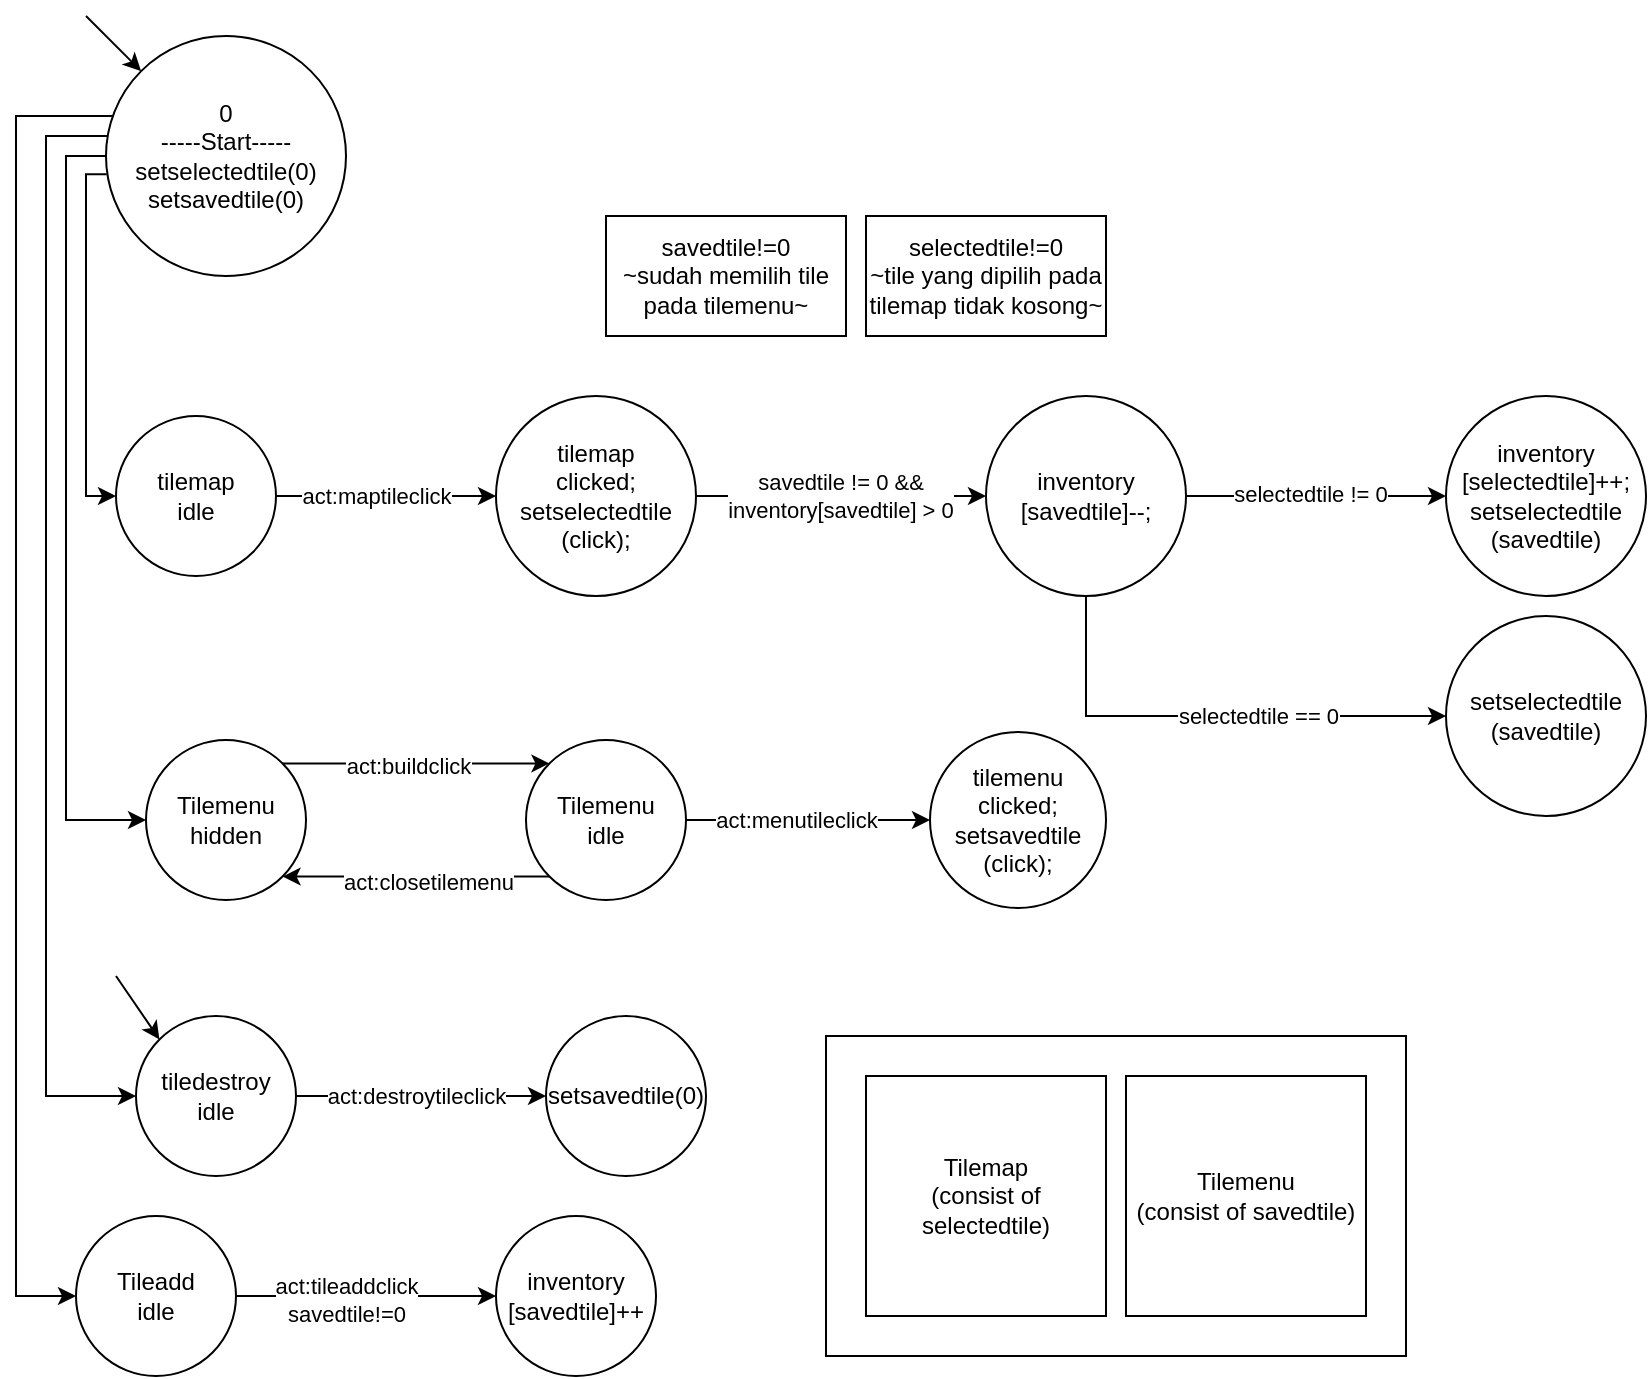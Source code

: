 <mxfile version="24.5.5" type="github">
  <diagram name="Page-1" id="B2VvSjPYqP0Dd8WSLtDL">
    <mxGraphModel dx="2284" dy="738" grid="1" gridSize="10" guides="1" tooltips="1" connect="1" arrows="1" fold="1" page="1" pageScale="1" pageWidth="850" pageHeight="1100" math="0" shadow="0">
      <root>
        <mxCell id="0" />
        <mxCell id="1" parent="0" />
        <mxCell id="H23mw5haXismM71pRZtm-64" style="edgeStyle=orthogonalEdgeStyle;rounded=0;orthogonalLoop=1;jettySize=auto;html=1;entryX=0;entryY=0.5;entryDx=0;entryDy=0;exitX=0.003;exitY=0.576;exitDx=0;exitDy=0;exitPerimeter=0;" edge="1" parent="1" source="H23mw5haXismM71pRZtm-1" target="H23mw5haXismM71pRZtm-12">
          <mxGeometry relative="1" as="geometry">
            <Array as="points">
              <mxPoint x="-795" y="159" />
              <mxPoint x="-795" y="320" />
            </Array>
          </mxGeometry>
        </mxCell>
        <mxCell id="H23mw5haXismM71pRZtm-65" style="edgeStyle=orthogonalEdgeStyle;rounded=0;orthogonalLoop=1;jettySize=auto;html=1;entryX=0;entryY=0.5;entryDx=0;entryDy=0;exitX=0;exitY=0.5;exitDx=0;exitDy=0;" edge="1" parent="1" source="H23mw5haXismM71pRZtm-1" target="H23mw5haXismM71pRZtm-38">
          <mxGeometry relative="1" as="geometry">
            <Array as="points">
              <mxPoint x="-805" y="150" />
              <mxPoint x="-805" y="482" />
            </Array>
          </mxGeometry>
        </mxCell>
        <mxCell id="H23mw5haXismM71pRZtm-67" style="edgeStyle=orthogonalEdgeStyle;rounded=0;orthogonalLoop=1;jettySize=auto;html=1;entryX=0;entryY=0.5;entryDx=0;entryDy=0;" edge="1" parent="1" source="H23mw5haXismM71pRZtm-1" target="H23mw5haXismM71pRZtm-58">
          <mxGeometry relative="1" as="geometry">
            <Array as="points">
              <mxPoint x="-815" y="140" />
              <mxPoint x="-815" y="620" />
            </Array>
          </mxGeometry>
        </mxCell>
        <mxCell id="H23mw5haXismM71pRZtm-69" style="edgeStyle=orthogonalEdgeStyle;rounded=0;orthogonalLoop=1;jettySize=auto;html=1;" edge="1" parent="1" source="H23mw5haXismM71pRZtm-1" target="H23mw5haXismM71pRZtm-70">
          <mxGeometry relative="1" as="geometry">
            <mxPoint x="-780" y="740" as="targetPoint" />
            <Array as="points">
              <mxPoint x="-830" y="130" />
              <mxPoint x="-830" y="720" />
            </Array>
          </mxGeometry>
        </mxCell>
        <mxCell id="H23mw5haXismM71pRZtm-1" value="&lt;div&gt;0&lt;/div&gt;-----Start-----&lt;div&gt;setselectedtile(0)&lt;/div&gt;&lt;div&gt;setsavedtile(0)&lt;/div&gt;" style="ellipse;whiteSpace=wrap;html=1;aspect=fixed;" vertex="1" parent="1">
          <mxGeometry x="-785" y="90" width="120" height="120" as="geometry" />
        </mxCell>
        <mxCell id="H23mw5haXismM71pRZtm-14" style="edgeStyle=orthogonalEdgeStyle;rounded=0;orthogonalLoop=1;jettySize=auto;html=1;entryX=0;entryY=0.5;entryDx=0;entryDy=0;" edge="1" parent="1" source="H23mw5haXismM71pRZtm-12" target="H23mw5haXismM71pRZtm-13">
          <mxGeometry relative="1" as="geometry" />
        </mxCell>
        <mxCell id="H23mw5haXismM71pRZtm-15" value="act:maptileclick" style="edgeLabel;html=1;align=center;verticalAlign=middle;resizable=0;points=[];" vertex="1" connectable="0" parent="H23mw5haXismM71pRZtm-14">
          <mxGeometry x="-0.097" y="1" relative="1" as="geometry">
            <mxPoint y="1" as="offset" />
          </mxGeometry>
        </mxCell>
        <mxCell id="H23mw5haXismM71pRZtm-12" value="tilemap&lt;br&gt;idle" style="ellipse;whiteSpace=wrap;html=1;aspect=fixed;" vertex="1" parent="1">
          <mxGeometry x="-780" y="280" width="80" height="80" as="geometry" />
        </mxCell>
        <mxCell id="H23mw5haXismM71pRZtm-26" style="edgeStyle=orthogonalEdgeStyle;rounded=0;orthogonalLoop=1;jettySize=auto;html=1;exitX=1;exitY=0.5;exitDx=0;exitDy=0;" edge="1" parent="1" source="H23mw5haXismM71pRZtm-13" target="H23mw5haXismM71pRZtm-25">
          <mxGeometry relative="1" as="geometry" />
        </mxCell>
        <mxCell id="H23mw5haXismM71pRZtm-27" value="savedtile != 0 &amp;amp;&amp;amp;&lt;br&gt;inventory[savedtile] &amp;gt; 0" style="edgeLabel;html=1;align=center;verticalAlign=middle;resizable=0;points=[];" vertex="1" connectable="0" parent="H23mw5haXismM71pRZtm-26">
          <mxGeometry x="-0.137" y="-1" relative="1" as="geometry">
            <mxPoint x="9" y="-1" as="offset" />
          </mxGeometry>
        </mxCell>
        <mxCell id="H23mw5haXismM71pRZtm-13" value="tilemap&lt;br&gt;clicked;&lt;br&gt;setselectedtile&lt;br&gt;(click);" style="ellipse;whiteSpace=wrap;html=1;aspect=fixed;" vertex="1" parent="1">
          <mxGeometry x="-590" y="270" width="100" height="100" as="geometry" />
        </mxCell>
        <mxCell id="H23mw5haXismM71pRZtm-24" value="" style="rounded=0;whiteSpace=wrap;html=1;" vertex="1" parent="1">
          <mxGeometry x="-425" y="590" width="290" height="160" as="geometry" />
        </mxCell>
        <mxCell id="H23mw5haXismM71pRZtm-22" value="Tilemap&lt;br&gt;(consist of selectedtile)" style="whiteSpace=wrap;html=1;aspect=fixed;" vertex="1" parent="1">
          <mxGeometry x="-405" y="610" width="120" height="120" as="geometry" />
        </mxCell>
        <mxCell id="H23mw5haXismM71pRZtm-23" value="Tilemenu&lt;br&gt;(consist of savedtile)" style="whiteSpace=wrap;html=1;aspect=fixed;" vertex="1" parent="1">
          <mxGeometry x="-275" y="610" width="120" height="120" as="geometry" />
        </mxCell>
        <mxCell id="H23mw5haXismM71pRZtm-52" style="edgeStyle=orthogonalEdgeStyle;rounded=0;orthogonalLoop=1;jettySize=auto;html=1;" edge="1" parent="1" source="H23mw5haXismM71pRZtm-25" target="H23mw5haXismM71pRZtm-51">
          <mxGeometry relative="1" as="geometry" />
        </mxCell>
        <mxCell id="H23mw5haXismM71pRZtm-53" value="selectedtile != 0" style="edgeLabel;html=1;align=center;verticalAlign=middle;resizable=0;points=[];" vertex="1" connectable="0" parent="H23mw5haXismM71pRZtm-52">
          <mxGeometry x="-0.046" y="1" relative="1" as="geometry">
            <mxPoint as="offset" />
          </mxGeometry>
        </mxCell>
        <mxCell id="H23mw5haXismM71pRZtm-55" style="edgeStyle=orthogonalEdgeStyle;rounded=0;orthogonalLoop=1;jettySize=auto;html=1;entryX=0;entryY=0.5;entryDx=0;entryDy=0;" edge="1" parent="1" source="H23mw5haXismM71pRZtm-25" target="H23mw5haXismM71pRZtm-54">
          <mxGeometry relative="1" as="geometry">
            <Array as="points">
              <mxPoint x="-295" y="430" />
            </Array>
          </mxGeometry>
        </mxCell>
        <mxCell id="H23mw5haXismM71pRZtm-56" value="selectedtile == 0" style="edgeLabel;html=1;align=center;verticalAlign=middle;resizable=0;points=[];" vertex="1" connectable="0" parent="H23mw5haXismM71pRZtm-55">
          <mxGeometry x="0.215" relative="1" as="geometry">
            <mxPoint as="offset" />
          </mxGeometry>
        </mxCell>
        <mxCell id="H23mw5haXismM71pRZtm-25" value="&lt;div&gt;inventory&lt;br&gt;[savedtile]--;&lt;/div&gt;" style="ellipse;whiteSpace=wrap;html=1;aspect=fixed;" vertex="1" parent="1">
          <mxGeometry x="-345" y="270" width="100" height="100" as="geometry" />
        </mxCell>
        <mxCell id="H23mw5haXismM71pRZtm-29" value="" style="endArrow=classic;html=1;rounded=0;entryX=0;entryY=0;entryDx=0;entryDy=0;" edge="1" parent="1" target="H23mw5haXismM71pRZtm-1">
          <mxGeometry width="50" height="50" relative="1" as="geometry">
            <mxPoint x="-795" y="80" as="sourcePoint" />
            <mxPoint x="-773" y="102" as="targetPoint" />
          </mxGeometry>
        </mxCell>
        <mxCell id="H23mw5haXismM71pRZtm-30" style="edgeStyle=orthogonalEdgeStyle;rounded=0;orthogonalLoop=1;jettySize=auto;html=1;entryX=0;entryY=0.5;entryDx=0;entryDy=0;exitX=1;exitY=0.5;exitDx=0;exitDy=0;" edge="1" parent="1" source="H23mw5haXismM71pRZtm-39" target="H23mw5haXismM71pRZtm-35">
          <mxGeometry relative="1" as="geometry">
            <mxPoint x="-359.5" y="550" as="sourcePoint" />
          </mxGeometry>
        </mxCell>
        <mxCell id="H23mw5haXismM71pRZtm-31" value="act:menutileclick" style="edgeLabel;html=1;align=center;verticalAlign=middle;resizable=0;points=[];" vertex="1" connectable="0" parent="H23mw5haXismM71pRZtm-30">
          <mxGeometry x="-0.097" y="1" relative="1" as="geometry">
            <mxPoint y="1" as="offset" />
          </mxGeometry>
        </mxCell>
        <mxCell id="H23mw5haXismM71pRZtm-35" value="tilemenu&lt;br&gt;clicked;&lt;br&gt;setsavedtile&lt;br&gt;(click);" style="ellipse;whiteSpace=wrap;html=1;aspect=fixed;" vertex="1" parent="1">
          <mxGeometry x="-373" y="438" width="88" height="88" as="geometry" />
        </mxCell>
        <mxCell id="H23mw5haXismM71pRZtm-40" value="" style="edgeStyle=orthogonalEdgeStyle;rounded=0;orthogonalLoop=1;jettySize=auto;html=1;exitX=1;exitY=0;exitDx=0;exitDy=0;entryX=0;entryY=0;entryDx=0;entryDy=0;" edge="1" parent="1" source="H23mw5haXismM71pRZtm-38" target="H23mw5haXismM71pRZtm-39">
          <mxGeometry relative="1" as="geometry" />
        </mxCell>
        <mxCell id="H23mw5haXismM71pRZtm-41" value="act:buildclick" style="edgeLabel;html=1;align=center;verticalAlign=middle;resizable=0;points=[];" vertex="1" connectable="0" parent="H23mw5haXismM71pRZtm-40">
          <mxGeometry x="-0.07" y="-1" relative="1" as="geometry">
            <mxPoint as="offset" />
          </mxGeometry>
        </mxCell>
        <mxCell id="H23mw5haXismM71pRZtm-38" value="Tilemenu&lt;br&gt;hidden" style="ellipse;whiteSpace=wrap;html=1;aspect=fixed;" vertex="1" parent="1">
          <mxGeometry x="-765" y="442" width="80" height="80" as="geometry" />
        </mxCell>
        <mxCell id="H23mw5haXismM71pRZtm-44" style="edgeStyle=orthogonalEdgeStyle;rounded=0;orthogonalLoop=1;jettySize=auto;html=1;entryX=1;entryY=1;entryDx=0;entryDy=0;exitX=0;exitY=1;exitDx=0;exitDy=0;" edge="1" parent="1" source="H23mw5haXismM71pRZtm-39" target="H23mw5haXismM71pRZtm-38">
          <mxGeometry relative="1" as="geometry" />
        </mxCell>
        <mxCell id="H23mw5haXismM71pRZtm-45" value="act:closetilemenu" style="edgeLabel;html=1;align=center;verticalAlign=middle;resizable=0;points=[];" vertex="1" connectable="0" parent="H23mw5haXismM71pRZtm-44">
          <mxGeometry x="0.215" y="2" relative="1" as="geometry">
            <mxPoint x="20" as="offset" />
          </mxGeometry>
        </mxCell>
        <mxCell id="H23mw5haXismM71pRZtm-39" value="Tilemenu&lt;br&gt;idle" style="ellipse;whiteSpace=wrap;html=1;aspect=fixed;" vertex="1" parent="1">
          <mxGeometry x="-575" y="442" width="80" height="80" as="geometry" />
        </mxCell>
        <mxCell id="H23mw5haXismM71pRZtm-48" value="savedtile!=0&lt;br&gt;~sudah memilih tile pada tilemenu~" style="rounded=0;whiteSpace=wrap;html=1;" vertex="1" parent="1">
          <mxGeometry x="-535" y="180" width="120" height="60" as="geometry" />
        </mxCell>
        <mxCell id="H23mw5haXismM71pRZtm-49" value="selectedtile!=0&lt;br&gt;~tile yang dipilih pada tilemap tidak kosong~" style="rounded=0;whiteSpace=wrap;html=1;" vertex="1" parent="1">
          <mxGeometry x="-405" y="180" width="120" height="60" as="geometry" />
        </mxCell>
        <mxCell id="H23mw5haXismM71pRZtm-51" value="&lt;div&gt;&lt;div&gt;inventory&lt;/div&gt;&lt;div&gt;[selectedtile]++;&lt;br&gt;setselectedtile&lt;br&gt;(savedtile)&lt;br&gt;&lt;/div&gt;&lt;/div&gt;" style="ellipse;whiteSpace=wrap;html=1;aspect=fixed;" vertex="1" parent="1">
          <mxGeometry x="-115" y="270" width="100" height="100" as="geometry" />
        </mxCell>
        <mxCell id="H23mw5haXismM71pRZtm-54" value="&lt;div&gt;&lt;div&gt;&lt;span style=&quot;background-color: initial;&quot;&gt;setselectedtile&lt;/span&gt;&lt;br&gt;&lt;/div&gt;&lt;div&gt;(savedtile)&lt;br&gt;&lt;/div&gt;&lt;/div&gt;" style="ellipse;whiteSpace=wrap;html=1;aspect=fixed;" vertex="1" parent="1">
          <mxGeometry x="-115" y="380" width="100" height="100" as="geometry" />
        </mxCell>
        <mxCell id="H23mw5haXismM71pRZtm-61" value="" style="edgeStyle=orthogonalEdgeStyle;rounded=0;orthogonalLoop=1;jettySize=auto;html=1;" edge="1" parent="1" source="H23mw5haXismM71pRZtm-58" target="H23mw5haXismM71pRZtm-60">
          <mxGeometry relative="1" as="geometry" />
        </mxCell>
        <mxCell id="H23mw5haXismM71pRZtm-62" value="act:destroytileclick" style="edgeLabel;html=1;align=center;verticalAlign=middle;resizable=0;points=[];" vertex="1" connectable="0" parent="H23mw5haXismM71pRZtm-61">
          <mxGeometry x="-0.573" y="1" relative="1" as="geometry">
            <mxPoint x="33" y="1" as="offset" />
          </mxGeometry>
        </mxCell>
        <mxCell id="H23mw5haXismM71pRZtm-58" value="tiledestroy&lt;div&gt;idle&lt;/div&gt;" style="ellipse;whiteSpace=wrap;html=1;aspect=fixed;" vertex="1" parent="1">
          <mxGeometry x="-770" y="580" width="80" height="80" as="geometry" />
        </mxCell>
        <mxCell id="H23mw5haXismM71pRZtm-59" value="" style="endArrow=classic;html=1;rounded=0;entryX=0;entryY=0;entryDx=0;entryDy=0;" edge="1" parent="1" target="H23mw5haXismM71pRZtm-58">
          <mxGeometry width="50" height="50" relative="1" as="geometry">
            <mxPoint x="-780" y="560" as="sourcePoint" />
            <mxPoint x="-730" y="510" as="targetPoint" />
          </mxGeometry>
        </mxCell>
        <mxCell id="H23mw5haXismM71pRZtm-60" value="setsavedtile(0)" style="ellipse;whiteSpace=wrap;html=1;" vertex="1" parent="1">
          <mxGeometry x="-565" y="580" width="80" height="80" as="geometry" />
        </mxCell>
        <mxCell id="H23mw5haXismM71pRZtm-71" style="edgeStyle=orthogonalEdgeStyle;rounded=0;orthogonalLoop=1;jettySize=auto;html=1;" edge="1" parent="1" source="H23mw5haXismM71pRZtm-70" target="H23mw5haXismM71pRZtm-72">
          <mxGeometry relative="1" as="geometry">
            <mxPoint x="-610" y="720" as="targetPoint" />
          </mxGeometry>
        </mxCell>
        <mxCell id="H23mw5haXismM71pRZtm-73" value="act:tileaddclick&lt;br&gt;savedtile!=0" style="edgeLabel;html=1;align=center;verticalAlign=middle;resizable=0;points=[];" vertex="1" connectable="0" parent="H23mw5haXismM71pRZtm-71">
          <mxGeometry x="-0.155" y="-2" relative="1" as="geometry">
            <mxPoint as="offset" />
          </mxGeometry>
        </mxCell>
        <mxCell id="H23mw5haXismM71pRZtm-70" value="Tileadd&lt;br&gt;idle" style="ellipse;whiteSpace=wrap;html=1;aspect=fixed;" vertex="1" parent="1">
          <mxGeometry x="-800" y="680" width="80" height="80" as="geometry" />
        </mxCell>
        <mxCell id="H23mw5haXismM71pRZtm-72" value="inventory&lt;br&gt;[savedtile]++" style="ellipse;whiteSpace=wrap;html=1;aspect=fixed;" vertex="1" parent="1">
          <mxGeometry x="-590" y="680" width="80" height="80" as="geometry" />
        </mxCell>
      </root>
    </mxGraphModel>
  </diagram>
</mxfile>
